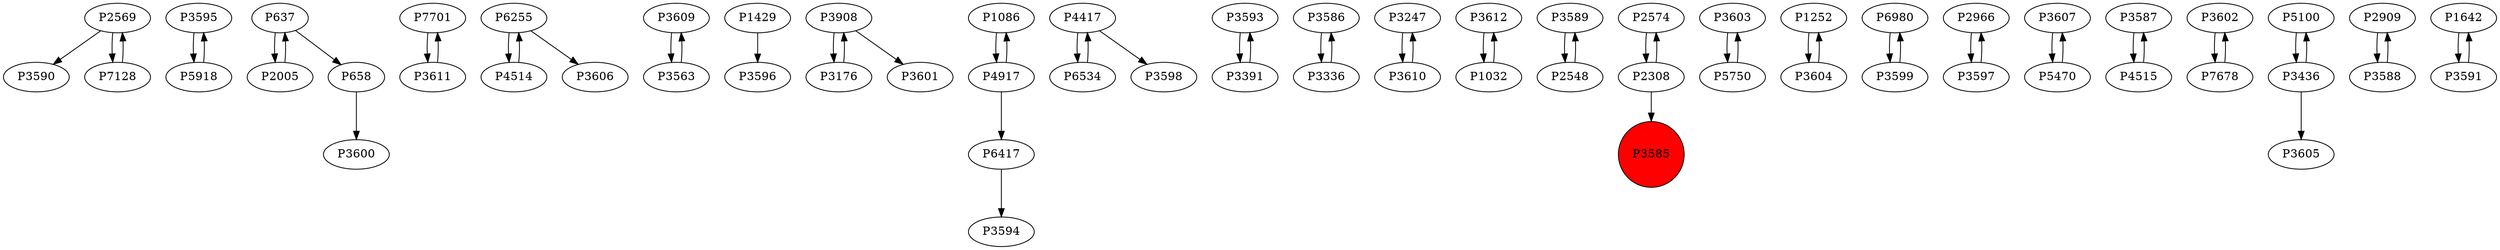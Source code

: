 digraph {
	P2569 -> P3590
	P3595 -> P5918
	P637 -> P2005
	P637 -> P658
	P7701 -> P3611
	P6255 -> P4514
	P3609 -> P3563
	P3563 -> P3609
	P1429 -> P3596
	P3908 -> P3176
	P1086 -> P4917
	P4417 -> P6534
	P3593 -> P3391
	P3586 -> P3336
	P3247 -> P3610
	P3612 -> P1032
	P3610 -> P3247
	P4917 -> P6417
	P2569 -> P7128
	P3589 -> P2548
	P2574 -> P2308
	P5918 -> P3595
	P3603 -> P5750
	P1252 -> P3604
	P1032 -> P3612
	P3176 -> P3908
	P6980 -> P3599
	P6534 -> P4417
	P3599 -> P6980
	P3908 -> P3601
	P6255 -> P3606
	P4917 -> P1086
	P4417 -> P3598
	P3611 -> P7701
	P3336 -> P3586
	P6417 -> P3594
	P2308 -> P3585
	P658 -> P3600
	P2966 -> P3597
	P3607 -> P5470
	P3597 -> P2966
	P3391 -> P3593
	P3587 -> P4515
	P2548 -> P3589
	P5470 -> P3607
	P3602 -> P7678
	P5100 -> P3436
	P2909 -> P3588
	P4514 -> P6255
	P3604 -> P1252
	P4515 -> P3587
	P1642 -> P3591
	P2308 -> P2574
	P3588 -> P2909
	P7678 -> P3602
	P3436 -> P3605
	P3591 -> P1642
	P7128 -> P2569
	P3436 -> P5100
	P2005 -> P637
	P5750 -> P3603
	P3585 [shape=circle]
	P3585 [style=filled]
	P3585 [fillcolor=red]
}